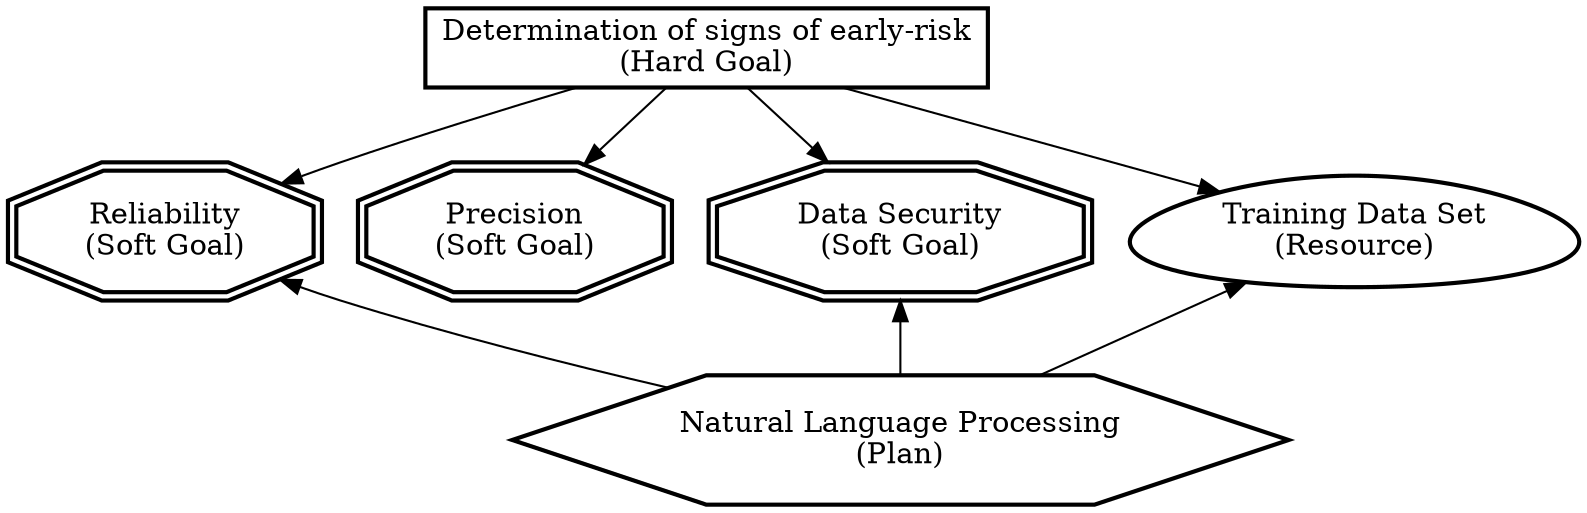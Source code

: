 digraph G {
  rankdir=TB; // Arrange nodes from top to bottom

  // Hard Goals
  node [shape=rectangle, style=bold];
  "Determination of signs of early-risk" [label="Determination of signs of early-risk\n(Hard Goal)"];

  // Soft Goals
  node [shape=doubleoctagon, style=bold];
  "Reliability" [label="Reliability\n(Soft Goal)"];
  "Precision" [label="Precision\n(Soft Goal)"];
  "Data Security" [label="Data Security\n(Soft Goal)"];
  
  // Resources
  node [shape=egg, style=bold];
  "Training Data Set" [label="Training Data Set\n(Resource)"];

  // Plans
  node [shape=hexagon, style=bold];
  "Natural Language Processing" [label="Natural Language Processing\n(Plan)"];

  // Relationships with contributions

  "Determination of signs of early-risk" -> "Training Data Set" [label=""];
  "Determination of signs of early-risk" -> "Data Security" [label=""];
  "Determination of signs of early-risk" -> "Reliability" [label=""];
  "Determination of signs of early-risk" -> "Precision" [label=""];

  "Training Data Set" -> "Natural Language Processing" [dir=back,label=""];
  "Data Security" -> "Natural Language Processing" [dir=back,label=""];
  "Reliability" -> "Natural Language Processing" [dir=back,label=""];
}